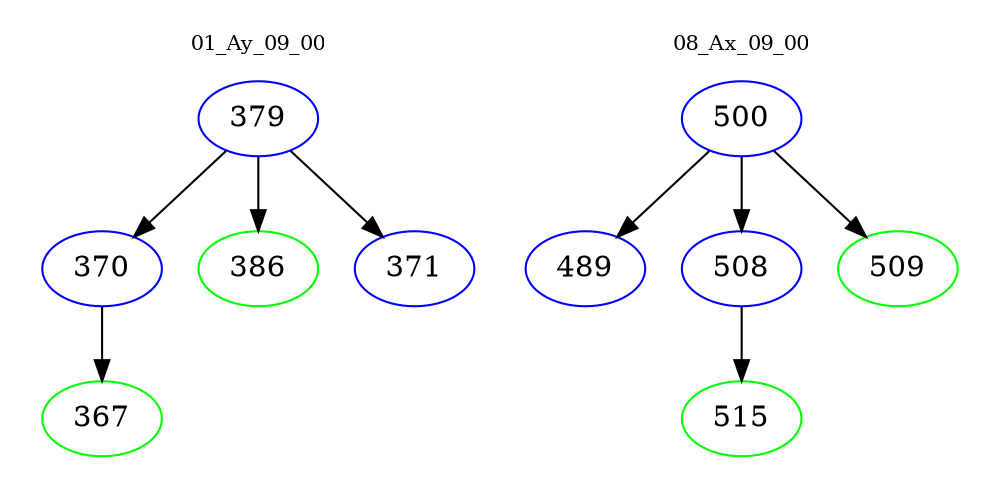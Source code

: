 digraph{
subgraph cluster_0 {
color = white
label = "01_Ay_09_00";
fontsize=10;
T0_379 [label="379", color="blue"]
T0_379 -> T0_370 [color="black"]
T0_370 [label="370", color="blue"]
T0_370 -> T0_367 [color="black"]
T0_367 [label="367", color="green"]
T0_379 -> T0_386 [color="black"]
T0_386 [label="386", color="green"]
T0_379 -> T0_371 [color="black"]
T0_371 [label="371", color="blue"]
}
subgraph cluster_1 {
color = white
label = "08_Ax_09_00";
fontsize=10;
T1_500 [label="500", color="blue"]
T1_500 -> T1_489 [color="black"]
T1_489 [label="489", color="blue"]
T1_500 -> T1_508 [color="black"]
T1_508 [label="508", color="blue"]
T1_508 -> T1_515 [color="black"]
T1_515 [label="515", color="green"]
T1_500 -> T1_509 [color="black"]
T1_509 [label="509", color="green"]
}
}
